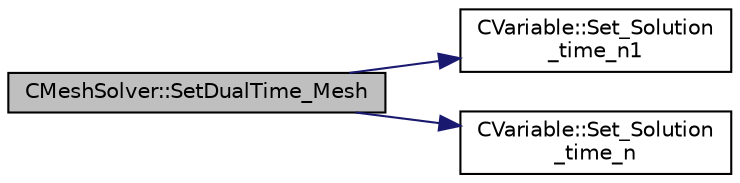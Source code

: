 digraph "CMeshSolver::SetDualTime_Mesh"
{
  edge [fontname="Helvetica",fontsize="10",labelfontname="Helvetica",labelfontsize="10"];
  node [fontname="Helvetica",fontsize="10",shape=record];
  rankdir="LR";
  Node548 [label="CMeshSolver::SetDualTime_Mesh",height=0.2,width=0.4,color="black", fillcolor="grey75", style="filled", fontcolor="black"];
  Node548 -> Node549 [color="midnightblue",fontsize="10",style="solid",fontname="Helvetica"];
  Node549 [label="CVariable::Set_Solution\l_time_n1",height=0.2,width=0.4,color="black", fillcolor="white", style="filled",URL="$class_c_variable.html#a527a337871bb37c3bb2df40c2b946884",tooltip="Set the variable solution at time n-1. "];
  Node548 -> Node550 [color="midnightblue",fontsize="10",style="solid",fontname="Helvetica"];
  Node550 [label="CVariable::Set_Solution\l_time_n",height=0.2,width=0.4,color="black", fillcolor="white", style="filled",URL="$class_c_variable.html#abf55f051089ec13d9c0422ed3389a9dc",tooltip="Set the variable solution at time n. "];
}

